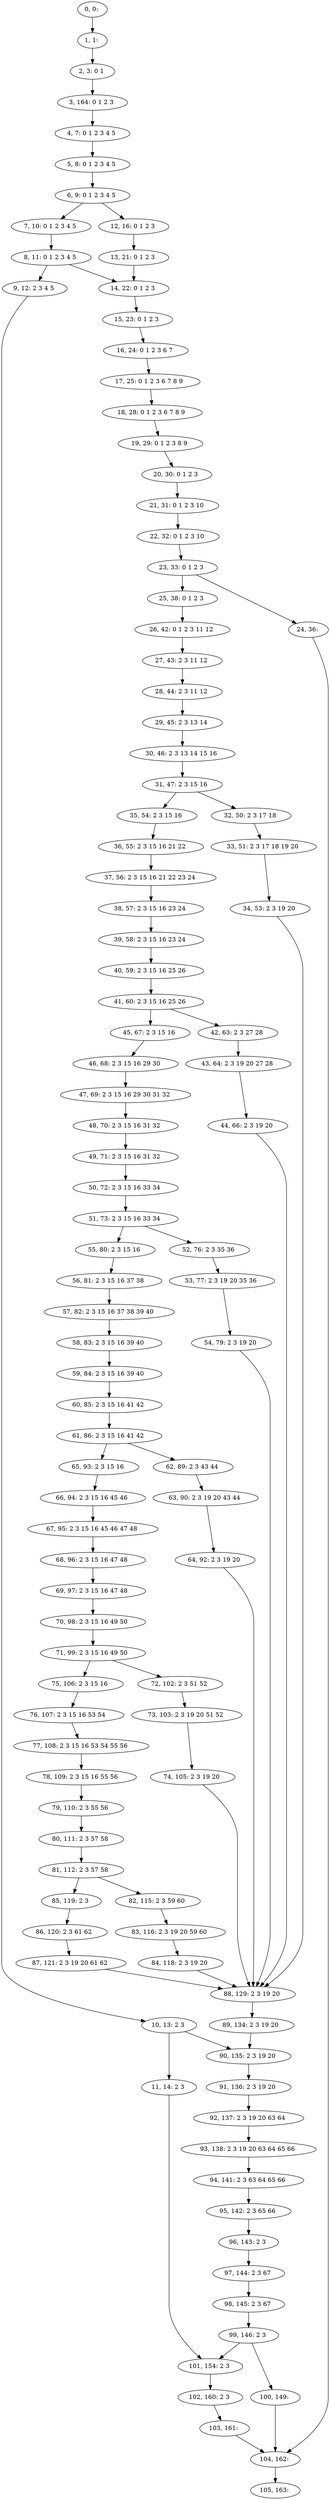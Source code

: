 digraph G {
0[label="0, 0: "];
1[label="1, 1: "];
2[label="2, 3: 0 1 "];
3[label="3, 164: 0 1 2 3 "];
4[label="4, 7: 0 1 2 3 4 5 "];
5[label="5, 8: 0 1 2 3 4 5 "];
6[label="6, 9: 0 1 2 3 4 5 "];
7[label="7, 10: 0 1 2 3 4 5 "];
8[label="8, 11: 0 1 2 3 4 5 "];
9[label="9, 12: 2 3 4 5 "];
10[label="10, 13: 2 3 "];
11[label="11, 14: 2 3 "];
12[label="12, 16: 0 1 2 3 "];
13[label="13, 21: 0 1 2 3 "];
14[label="14, 22: 0 1 2 3 "];
15[label="15, 23: 0 1 2 3 "];
16[label="16, 24: 0 1 2 3 6 7 "];
17[label="17, 25: 0 1 2 3 6 7 8 9 "];
18[label="18, 28: 0 1 2 3 6 7 8 9 "];
19[label="19, 29: 0 1 2 3 8 9 "];
20[label="20, 30: 0 1 2 3 "];
21[label="21, 31: 0 1 2 3 10 "];
22[label="22, 32: 0 1 2 3 10 "];
23[label="23, 33: 0 1 2 3 "];
24[label="24, 36: "];
25[label="25, 38: 0 1 2 3 "];
26[label="26, 42: 0 1 2 3 11 12 "];
27[label="27, 43: 2 3 11 12 "];
28[label="28, 44: 2 3 11 12 "];
29[label="29, 45: 2 3 13 14 "];
30[label="30, 46: 2 3 13 14 15 16 "];
31[label="31, 47: 2 3 15 16 "];
32[label="32, 50: 2 3 17 18 "];
33[label="33, 51: 2 3 17 18 19 20 "];
34[label="34, 53: 2 3 19 20 "];
35[label="35, 54: 2 3 15 16 "];
36[label="36, 55: 2 3 15 16 21 22 "];
37[label="37, 56: 2 3 15 16 21 22 23 24 "];
38[label="38, 57: 2 3 15 16 23 24 "];
39[label="39, 58: 2 3 15 16 23 24 "];
40[label="40, 59: 2 3 15 16 25 26 "];
41[label="41, 60: 2 3 15 16 25 26 "];
42[label="42, 63: 2 3 27 28 "];
43[label="43, 64: 2 3 19 20 27 28 "];
44[label="44, 66: 2 3 19 20 "];
45[label="45, 67: 2 3 15 16 "];
46[label="46, 68: 2 3 15 16 29 30 "];
47[label="47, 69: 2 3 15 16 29 30 31 32 "];
48[label="48, 70: 2 3 15 16 31 32 "];
49[label="49, 71: 2 3 15 16 31 32 "];
50[label="50, 72: 2 3 15 16 33 34 "];
51[label="51, 73: 2 3 15 16 33 34 "];
52[label="52, 76: 2 3 35 36 "];
53[label="53, 77: 2 3 19 20 35 36 "];
54[label="54, 79: 2 3 19 20 "];
55[label="55, 80: 2 3 15 16 "];
56[label="56, 81: 2 3 15 16 37 38 "];
57[label="57, 82: 2 3 15 16 37 38 39 40 "];
58[label="58, 83: 2 3 15 16 39 40 "];
59[label="59, 84: 2 3 15 16 39 40 "];
60[label="60, 85: 2 3 15 16 41 42 "];
61[label="61, 86: 2 3 15 16 41 42 "];
62[label="62, 89: 2 3 43 44 "];
63[label="63, 90: 2 3 19 20 43 44 "];
64[label="64, 92: 2 3 19 20 "];
65[label="65, 93: 2 3 15 16 "];
66[label="66, 94: 2 3 15 16 45 46 "];
67[label="67, 95: 2 3 15 16 45 46 47 48 "];
68[label="68, 96: 2 3 15 16 47 48 "];
69[label="69, 97: 2 3 15 16 47 48 "];
70[label="70, 98: 2 3 15 16 49 50 "];
71[label="71, 99: 2 3 15 16 49 50 "];
72[label="72, 102: 2 3 51 52 "];
73[label="73, 103: 2 3 19 20 51 52 "];
74[label="74, 105: 2 3 19 20 "];
75[label="75, 106: 2 3 15 16 "];
76[label="76, 107: 2 3 15 16 53 54 "];
77[label="77, 108: 2 3 15 16 53 54 55 56 "];
78[label="78, 109: 2 3 15 16 55 56 "];
79[label="79, 110: 2 3 55 56 "];
80[label="80, 111: 2 3 57 58 "];
81[label="81, 112: 2 3 57 58 "];
82[label="82, 115: 2 3 59 60 "];
83[label="83, 116: 2 3 19 20 59 60 "];
84[label="84, 118: 2 3 19 20 "];
85[label="85, 119: 2 3 "];
86[label="86, 120: 2 3 61 62 "];
87[label="87, 121: 2 3 19 20 61 62 "];
88[label="88, 129: 2 3 19 20 "];
89[label="89, 134: 2 3 19 20 "];
90[label="90, 135: 2 3 19 20 "];
91[label="91, 136: 2 3 19 20 "];
92[label="92, 137: 2 3 19 20 63 64 "];
93[label="93, 138: 2 3 19 20 63 64 65 66 "];
94[label="94, 141: 2 3 63 64 65 66 "];
95[label="95, 142: 2 3 65 66 "];
96[label="96, 143: 2 3 "];
97[label="97, 144: 2 3 67 "];
98[label="98, 145: 2 3 67 "];
99[label="99, 146: 2 3 "];
100[label="100, 149: "];
101[label="101, 154: 2 3 "];
102[label="102, 160: 2 3 "];
103[label="103, 161: "];
104[label="104, 162: "];
105[label="105, 163: "];
0->1 ;
1->2 ;
2->3 ;
3->4 ;
4->5 ;
5->6 ;
6->7 ;
6->12 ;
7->8 ;
8->9 ;
8->14 ;
9->10 ;
10->11 ;
10->90 ;
11->101 ;
12->13 ;
13->14 ;
14->15 ;
15->16 ;
16->17 ;
17->18 ;
18->19 ;
19->20 ;
20->21 ;
21->22 ;
22->23 ;
23->24 ;
23->25 ;
24->104 ;
25->26 ;
26->27 ;
27->28 ;
28->29 ;
29->30 ;
30->31 ;
31->32 ;
31->35 ;
32->33 ;
33->34 ;
34->88 ;
35->36 ;
36->37 ;
37->38 ;
38->39 ;
39->40 ;
40->41 ;
41->42 ;
41->45 ;
42->43 ;
43->44 ;
44->88 ;
45->46 ;
46->47 ;
47->48 ;
48->49 ;
49->50 ;
50->51 ;
51->52 ;
51->55 ;
52->53 ;
53->54 ;
54->88 ;
55->56 ;
56->57 ;
57->58 ;
58->59 ;
59->60 ;
60->61 ;
61->62 ;
61->65 ;
62->63 ;
63->64 ;
64->88 ;
65->66 ;
66->67 ;
67->68 ;
68->69 ;
69->70 ;
70->71 ;
71->72 ;
71->75 ;
72->73 ;
73->74 ;
74->88 ;
75->76 ;
76->77 ;
77->78 ;
78->79 ;
79->80 ;
80->81 ;
81->82 ;
81->85 ;
82->83 ;
83->84 ;
84->88 ;
85->86 ;
86->87 ;
87->88 ;
88->89 ;
89->90 ;
90->91 ;
91->92 ;
92->93 ;
93->94 ;
94->95 ;
95->96 ;
96->97 ;
97->98 ;
98->99 ;
99->100 ;
99->101 ;
100->104 ;
101->102 ;
102->103 ;
103->104 ;
104->105 ;
}
